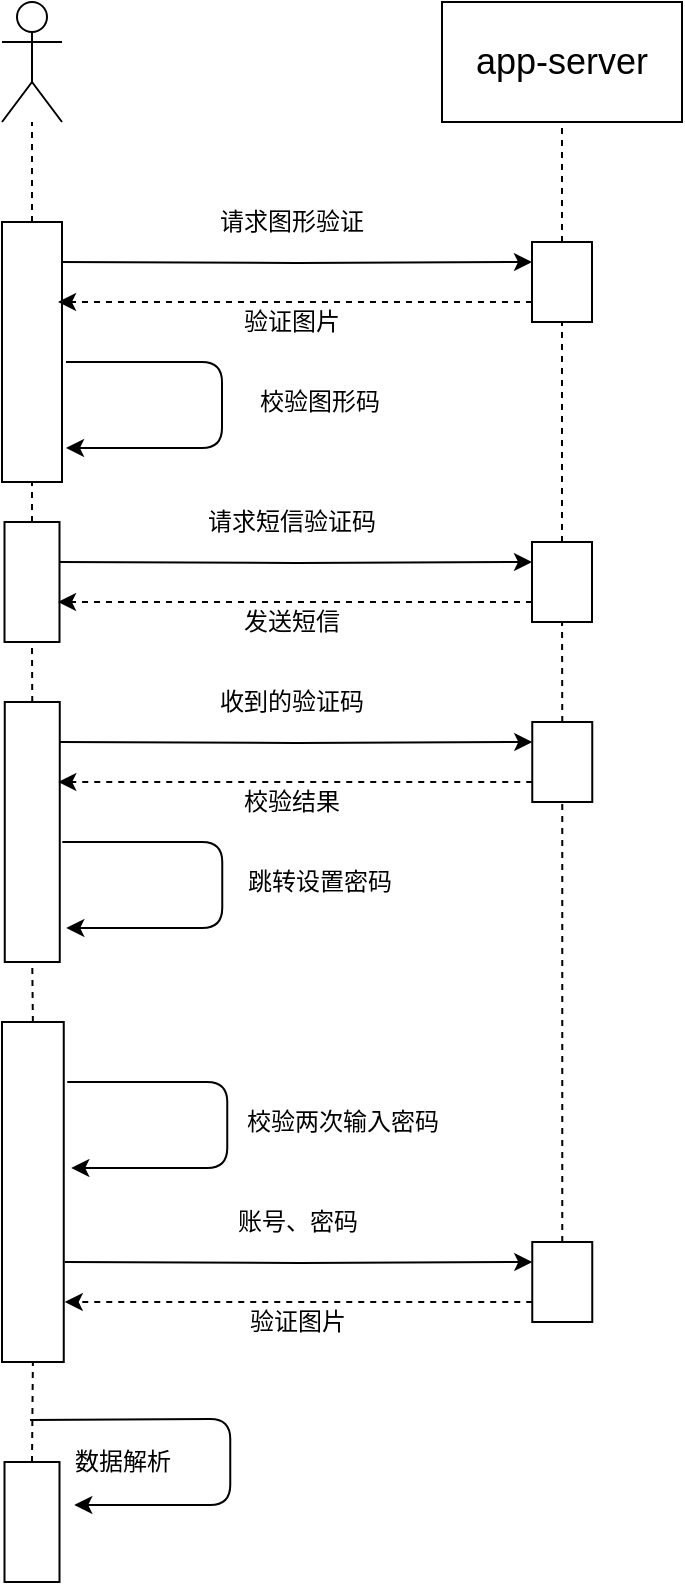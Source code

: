 <mxfile version="13.6.6" type="github">
  <diagram id="9X-msZLou-b4MV_WPyih" name="Page-1">
    <mxGraphModel dx="1186" dy="884" grid="1" gridSize="10" guides="1" tooltips="1" connect="1" arrows="1" fold="1" page="1" pageScale="1" pageWidth="827" pageHeight="1169" math="0" shadow="0">
      <root>
        <mxCell id="0" />
        <mxCell id="1" parent="0" />
        <mxCell id="TOR_Pet7r_ynrj9Hli70-2" value="" style="shape=umlActor;verticalLabelPosition=bottom;verticalAlign=top;html=1;outlineConnect=0;" vertex="1" parent="1">
          <mxGeometry x="210" y="110" width="30" height="60" as="geometry" />
        </mxCell>
        <mxCell id="TOR_Pet7r_ynrj9Hli70-3" value="&lt;font style=&quot;font-size: 18px&quot;&gt;app-server&lt;/font&gt;" style="rounded=0;whiteSpace=wrap;html=1;" vertex="1" parent="1">
          <mxGeometry x="430" y="110" width="120" height="60" as="geometry" />
        </mxCell>
        <mxCell id="TOR_Pet7r_ynrj9Hli70-20" style="edgeStyle=orthogonalEdgeStyle;rounded=0;orthogonalLoop=1;jettySize=auto;html=1;entryX=0;entryY=0.25;entryDx=0;entryDy=0;" edge="1" parent="1" target="TOR_Pet7r_ynrj9Hli70-11">
          <mxGeometry relative="1" as="geometry">
            <mxPoint x="470" y="240" as="targetPoint" />
            <mxPoint x="238" y="240" as="sourcePoint" />
            <Array as="points" />
          </mxGeometry>
        </mxCell>
        <mxCell id="TOR_Pet7r_ynrj9Hli70-7" value="" style="rounded=0;whiteSpace=wrap;html=1;" vertex="1" parent="1">
          <mxGeometry x="210" y="220" width="30" height="130" as="geometry" />
        </mxCell>
        <mxCell id="TOR_Pet7r_ynrj9Hli70-8" value="" style="endArrow=none;dashed=1;html=1;exitX=0.5;exitY=0;exitDx=0;exitDy=0;" edge="1" parent="1" source="TOR_Pet7r_ynrj9Hli70-7">
          <mxGeometry width="50" height="50" relative="1" as="geometry">
            <mxPoint x="220" y="270" as="sourcePoint" />
            <mxPoint x="225" y="170" as="targetPoint" />
          </mxGeometry>
        </mxCell>
        <mxCell id="TOR_Pet7r_ynrj9Hli70-21" style="edgeStyle=orthogonalEdgeStyle;rounded=0;orthogonalLoop=1;jettySize=auto;html=1;exitX=0;exitY=0.75;exitDx=0;exitDy=0;dashed=1;" edge="1" parent="1" source="TOR_Pet7r_ynrj9Hli70-11">
          <mxGeometry relative="1" as="geometry">
            <mxPoint x="238" y="260" as="targetPoint" />
          </mxGeometry>
        </mxCell>
        <mxCell id="TOR_Pet7r_ynrj9Hli70-11" value="" style="rounded=0;whiteSpace=wrap;html=1;" vertex="1" parent="1">
          <mxGeometry x="475" y="230" width="30" height="40" as="geometry" />
        </mxCell>
        <mxCell id="TOR_Pet7r_ynrj9Hli70-17" value="" style="endArrow=none;dashed=1;html=1;entryX=0.5;entryY=1;entryDx=0;entryDy=0;exitX=0.5;exitY=0;exitDx=0;exitDy=0;" edge="1" parent="1" source="TOR_Pet7r_ynrj9Hli70-11" target="TOR_Pet7r_ynrj9Hli70-3">
          <mxGeometry width="50" height="50" relative="1" as="geometry">
            <mxPoint x="490" y="250" as="sourcePoint" />
            <mxPoint x="494" y="190" as="targetPoint" />
          </mxGeometry>
        </mxCell>
        <mxCell id="TOR_Pet7r_ynrj9Hli70-26" value="请求图形验证" style="text;html=1;strokeColor=none;fillColor=none;align=center;verticalAlign=middle;whiteSpace=wrap;rounded=0;" vertex="1" parent="1">
          <mxGeometry x="310" y="210" width="90" height="20" as="geometry" />
        </mxCell>
        <mxCell id="TOR_Pet7r_ynrj9Hli70-28" value="验证图片" style="text;html=1;strokeColor=none;fillColor=none;align=center;verticalAlign=middle;whiteSpace=wrap;rounded=0;" vertex="1" parent="1">
          <mxGeometry x="310" y="260" width="90" height="20" as="geometry" />
        </mxCell>
        <mxCell id="TOR_Pet7r_ynrj9Hli70-31" style="edgeStyle=orthogonalEdgeStyle;rounded=0;orthogonalLoop=1;jettySize=auto;html=1;entryX=0;entryY=0.25;entryDx=0;entryDy=0;" edge="1" target="TOR_Pet7r_ynrj9Hli70-35" parent="1">
          <mxGeometry relative="1" as="geometry">
            <mxPoint x="470" y="390" as="targetPoint" />
            <mxPoint x="238.0" y="390" as="sourcePoint" />
            <Array as="points" />
          </mxGeometry>
        </mxCell>
        <mxCell id="TOR_Pet7r_ynrj9Hli70-32" value="" style="rounded=0;whiteSpace=wrap;html=1;" vertex="1" parent="1">
          <mxGeometry x="211.25" y="370" width="27.5" height="60" as="geometry" />
        </mxCell>
        <mxCell id="TOR_Pet7r_ynrj9Hli70-33" value="" style="endArrow=none;dashed=1;html=1;exitX=0.5;exitY=0;exitDx=0;exitDy=0;entryX=0.5;entryY=1;entryDx=0;entryDy=0;" edge="1" source="TOR_Pet7r_ynrj9Hli70-32" parent="1" target="TOR_Pet7r_ynrj9Hli70-7">
          <mxGeometry width="50" height="50" relative="1" as="geometry">
            <mxPoint x="220" y="460" as="sourcePoint" />
            <mxPoint x="210" y="380" as="targetPoint" />
          </mxGeometry>
        </mxCell>
        <mxCell id="TOR_Pet7r_ynrj9Hli70-34" style="edgeStyle=orthogonalEdgeStyle;rounded=0;orthogonalLoop=1;jettySize=auto;html=1;exitX=0;exitY=0.75;exitDx=0;exitDy=0;dashed=1;" edge="1" source="TOR_Pet7r_ynrj9Hli70-35" parent="1">
          <mxGeometry relative="1" as="geometry">
            <mxPoint x="238.0" y="410" as="targetPoint" />
          </mxGeometry>
        </mxCell>
        <mxCell id="TOR_Pet7r_ynrj9Hli70-35" value="" style="rounded=0;whiteSpace=wrap;html=1;" vertex="1" parent="1">
          <mxGeometry x="475" y="380" width="30" height="40" as="geometry" />
        </mxCell>
        <mxCell id="TOR_Pet7r_ynrj9Hli70-36" value="" style="endArrow=none;dashed=1;html=1;entryX=0.5;entryY=1;entryDx=0;entryDy=0;exitX=0.5;exitY=0;exitDx=0;exitDy=0;" edge="1" source="TOR_Pet7r_ynrj9Hli70-35" parent="1" target="TOR_Pet7r_ynrj9Hli70-11">
          <mxGeometry width="50" height="50" relative="1" as="geometry">
            <mxPoint x="491" y="480" as="sourcePoint" />
            <mxPoint x="491" y="400" as="targetPoint" />
          </mxGeometry>
        </mxCell>
        <mxCell id="TOR_Pet7r_ynrj9Hli70-37" value="请求短信验证码" style="text;html=1;strokeColor=none;fillColor=none;align=center;verticalAlign=middle;whiteSpace=wrap;rounded=0;" vertex="1" parent="1">
          <mxGeometry x="310" y="360" width="90" height="20" as="geometry" />
        </mxCell>
        <mxCell id="TOR_Pet7r_ynrj9Hli70-38" value="发送短信" style="text;html=1;strokeColor=none;fillColor=none;align=center;verticalAlign=middle;whiteSpace=wrap;rounded=0;" vertex="1" parent="1">
          <mxGeometry x="310" y="410" width="90" height="20" as="geometry" />
        </mxCell>
        <mxCell id="TOR_Pet7r_ynrj9Hli70-41" value="" style="endArrow=classic;html=1;" edge="1" parent="1">
          <mxGeometry width="50" height="50" relative="1" as="geometry">
            <mxPoint x="242" y="290" as="sourcePoint" />
            <mxPoint x="242" y="333" as="targetPoint" />
            <Array as="points">
              <mxPoint x="320" y="290" />
              <mxPoint x="320" y="333" />
            </Array>
          </mxGeometry>
        </mxCell>
        <mxCell id="TOR_Pet7r_ynrj9Hli70-45" value="校验图形码" style="text;html=1;strokeColor=none;fillColor=none;align=center;verticalAlign=middle;whiteSpace=wrap;rounded=0;" vertex="1" parent="1">
          <mxGeometry x="324" y="300" width="90" height="20" as="geometry" />
        </mxCell>
        <mxCell id="TOR_Pet7r_ynrj9Hli70-48" style="edgeStyle=orthogonalEdgeStyle;rounded=0;orthogonalLoop=1;jettySize=auto;html=1;entryX=0;entryY=0.25;entryDx=0;entryDy=0;" edge="1" target="TOR_Pet7r_ynrj9Hli70-52" parent="1">
          <mxGeometry relative="1" as="geometry">
            <mxPoint x="470.13" y="480" as="targetPoint" />
            <mxPoint x="238.13" y="480" as="sourcePoint" />
            <Array as="points" />
          </mxGeometry>
        </mxCell>
        <mxCell id="TOR_Pet7r_ynrj9Hli70-49" value="" style="rounded=0;whiteSpace=wrap;html=1;" vertex="1" parent="1">
          <mxGeometry x="211.38" y="460" width="27.5" height="130" as="geometry" />
        </mxCell>
        <mxCell id="TOR_Pet7r_ynrj9Hli70-50" value="" style="endArrow=none;dashed=1;html=1;exitX=0.5;exitY=0;exitDx=0;exitDy=0;entryX=0.5;entryY=1;entryDx=0;entryDy=0;" edge="1" source="TOR_Pet7r_ynrj9Hli70-49" parent="1" target="TOR_Pet7r_ynrj9Hli70-32">
          <mxGeometry width="50" height="50" relative="1" as="geometry">
            <mxPoint x="218.75" y="580" as="sourcePoint" />
            <mxPoint x="223.75" y="480" as="targetPoint" />
          </mxGeometry>
        </mxCell>
        <mxCell id="TOR_Pet7r_ynrj9Hli70-51" style="edgeStyle=orthogonalEdgeStyle;rounded=0;orthogonalLoop=1;jettySize=auto;html=1;exitX=0;exitY=0.75;exitDx=0;exitDy=0;dashed=1;" edge="1" source="TOR_Pet7r_ynrj9Hli70-52" parent="1">
          <mxGeometry relative="1" as="geometry">
            <mxPoint x="238.13" y="500" as="targetPoint" />
          </mxGeometry>
        </mxCell>
        <mxCell id="TOR_Pet7r_ynrj9Hli70-52" value="" style="rounded=0;whiteSpace=wrap;html=1;" vertex="1" parent="1">
          <mxGeometry x="475.13" y="470" width="30" height="40" as="geometry" />
        </mxCell>
        <mxCell id="TOR_Pet7r_ynrj9Hli70-53" value="" style="endArrow=none;dashed=1;html=1;exitX=0.5;exitY=0;exitDx=0;exitDy=0;" edge="1" source="TOR_Pet7r_ynrj9Hli70-52" parent="1" target="TOR_Pet7r_ynrj9Hli70-35">
          <mxGeometry width="50" height="50" relative="1" as="geometry">
            <mxPoint x="489.75" y="600" as="sourcePoint" />
            <mxPoint x="489" y="490" as="targetPoint" />
          </mxGeometry>
        </mxCell>
        <mxCell id="TOR_Pet7r_ynrj9Hli70-54" value="收到的验证码" style="text;html=1;strokeColor=none;fillColor=none;align=center;verticalAlign=middle;whiteSpace=wrap;rounded=0;" vertex="1" parent="1">
          <mxGeometry x="310.13" y="450" width="90" height="20" as="geometry" />
        </mxCell>
        <mxCell id="TOR_Pet7r_ynrj9Hli70-55" value="校验结果" style="text;html=1;strokeColor=none;fillColor=none;align=center;verticalAlign=middle;whiteSpace=wrap;rounded=0;" vertex="1" parent="1">
          <mxGeometry x="310.13" y="500" width="90" height="20" as="geometry" />
        </mxCell>
        <mxCell id="TOR_Pet7r_ynrj9Hli70-59" value="" style="endArrow=classic;html=1;" edge="1" parent="1">
          <mxGeometry width="50" height="50" relative="1" as="geometry">
            <mxPoint x="240.13" y="530" as="sourcePoint" />
            <mxPoint x="242.13" y="573" as="targetPoint" />
            <Array as="points">
              <mxPoint x="320.13" y="530" />
              <mxPoint x="320.13" y="573" />
            </Array>
          </mxGeometry>
        </mxCell>
        <mxCell id="TOR_Pet7r_ynrj9Hli70-60" value="跳转设置密码" style="text;html=1;strokeColor=none;fillColor=none;align=center;verticalAlign=middle;whiteSpace=wrap;rounded=0;" vertex="1" parent="1">
          <mxGeometry x="324.13" y="540" width="90" height="20" as="geometry" />
        </mxCell>
        <mxCell id="TOR_Pet7r_ynrj9Hli70-62" style="edgeStyle=orthogonalEdgeStyle;rounded=0;orthogonalLoop=1;jettySize=auto;html=1;entryX=0;entryY=0.25;entryDx=0;entryDy=0;" edge="1" target="TOR_Pet7r_ynrj9Hli70-66" parent="1">
          <mxGeometry relative="1" as="geometry">
            <mxPoint x="473.38" y="740" as="targetPoint" />
            <mxPoint x="241.38" y="740" as="sourcePoint" />
            <Array as="points" />
          </mxGeometry>
        </mxCell>
        <mxCell id="TOR_Pet7r_ynrj9Hli70-63" value="" style="rounded=0;whiteSpace=wrap;html=1;" vertex="1" parent="1">
          <mxGeometry x="210" y="620" width="30.88" height="170" as="geometry" />
        </mxCell>
        <mxCell id="TOR_Pet7r_ynrj9Hli70-64" value="" style="endArrow=none;dashed=1;html=1;exitX=0.5;exitY=0;exitDx=0;exitDy=0;entryX=0.5;entryY=1;entryDx=0;entryDy=0;" edge="1" source="TOR_Pet7r_ynrj9Hli70-63" parent="1" target="TOR_Pet7r_ynrj9Hli70-49">
          <mxGeometry width="50" height="50" relative="1" as="geometry">
            <mxPoint x="220.75" y="810" as="sourcePoint" />
            <mxPoint x="225.75" y="710" as="targetPoint" />
          </mxGeometry>
        </mxCell>
        <mxCell id="TOR_Pet7r_ynrj9Hli70-65" style="edgeStyle=orthogonalEdgeStyle;rounded=0;orthogonalLoop=1;jettySize=auto;html=1;exitX=0;exitY=0.75;exitDx=0;exitDy=0;dashed=1;" edge="1" source="TOR_Pet7r_ynrj9Hli70-66" parent="1">
          <mxGeometry relative="1" as="geometry">
            <mxPoint x="241.38" y="760" as="targetPoint" />
          </mxGeometry>
        </mxCell>
        <mxCell id="TOR_Pet7r_ynrj9Hli70-66" value="" style="rounded=0;whiteSpace=wrap;html=1;" vertex="1" parent="1">
          <mxGeometry x="475.13" y="730" width="30" height="40" as="geometry" />
        </mxCell>
        <mxCell id="TOR_Pet7r_ynrj9Hli70-67" value="" style="endArrow=none;dashed=1;html=1;entryX=0.5;entryY=1;entryDx=0;entryDy=0;exitX=0.5;exitY=0;exitDx=0;exitDy=0;" edge="1" source="TOR_Pet7r_ynrj9Hli70-66" parent="1" target="TOR_Pet7r_ynrj9Hli70-52">
          <mxGeometry width="50" height="50" relative="1" as="geometry">
            <mxPoint x="491.75" y="830" as="sourcePoint" />
            <mxPoint x="490.75" y="620" as="targetPoint" />
          </mxGeometry>
        </mxCell>
        <mxCell id="TOR_Pet7r_ynrj9Hli70-68" value="账号、密码" style="text;html=1;strokeColor=none;fillColor=none;align=center;verticalAlign=middle;whiteSpace=wrap;rounded=0;" vertex="1" parent="1">
          <mxGeometry x="313.38" y="710" width="90" height="20" as="geometry" />
        </mxCell>
        <mxCell id="TOR_Pet7r_ynrj9Hli70-69" value="验证图片" style="text;html=1;strokeColor=none;fillColor=none;align=center;verticalAlign=middle;whiteSpace=wrap;rounded=0;" vertex="1" parent="1">
          <mxGeometry x="313.38" y="760" width="90" height="20" as="geometry" />
        </mxCell>
        <mxCell id="TOR_Pet7r_ynrj9Hli70-70" value="" style="endArrow=classic;html=1;" edge="1" parent="1">
          <mxGeometry width="50" height="50" relative="1" as="geometry">
            <mxPoint x="242.63" y="650" as="sourcePoint" />
            <mxPoint x="244.63" y="693" as="targetPoint" />
            <Array as="points">
              <mxPoint x="322.63" y="650" />
              <mxPoint x="322.63" y="693" />
            </Array>
          </mxGeometry>
        </mxCell>
        <mxCell id="TOR_Pet7r_ynrj9Hli70-71" value="校验两次输入密码" style="text;html=1;strokeColor=none;fillColor=none;align=center;verticalAlign=middle;whiteSpace=wrap;rounded=0;" vertex="1" parent="1">
          <mxGeometry x="330.13" y="660" width="101.25" height="20" as="geometry" />
        </mxCell>
        <mxCell id="TOR_Pet7r_ynrj9Hli70-74" value="" style="rounded=0;whiteSpace=wrap;html=1;" vertex="1" parent="1">
          <mxGeometry x="211.25" y="840" width="27.5" height="60" as="geometry" />
        </mxCell>
        <mxCell id="TOR_Pet7r_ynrj9Hli70-75" value="" style="endArrow=none;dashed=1;html=1;exitX=0.5;exitY=0;exitDx=0;exitDy=0;entryX=0.5;entryY=1;entryDx=0;entryDy=0;" edge="1" parent="1" source="TOR_Pet7r_ynrj9Hli70-74" target="TOR_Pet7r_ynrj9Hli70-63">
          <mxGeometry width="50" height="50" relative="1" as="geometry">
            <mxPoint x="220" y="980" as="sourcePoint" />
            <mxPoint x="225" y="870" as="targetPoint" />
            <Array as="points" />
          </mxGeometry>
        </mxCell>
        <mxCell id="TOR_Pet7r_ynrj9Hli70-82" value="" style="endArrow=classic;html=1;" edge="1" parent="1">
          <mxGeometry width="50" height="50" relative="1" as="geometry">
            <mxPoint x="224" y="819" as="sourcePoint" />
            <mxPoint x="246.13" y="861.5" as="targetPoint" />
            <Array as="points">
              <mxPoint x="324.13" y="818.5" />
              <mxPoint x="324.13" y="861.5" />
            </Array>
          </mxGeometry>
        </mxCell>
        <mxCell id="TOR_Pet7r_ynrj9Hli70-83" value="数据解析" style="text;html=1;align=center;verticalAlign=middle;resizable=0;points=[];autosize=1;" vertex="1" parent="1">
          <mxGeometry x="240" y="830" width="60" height="20" as="geometry" />
        </mxCell>
      </root>
    </mxGraphModel>
  </diagram>
</mxfile>

